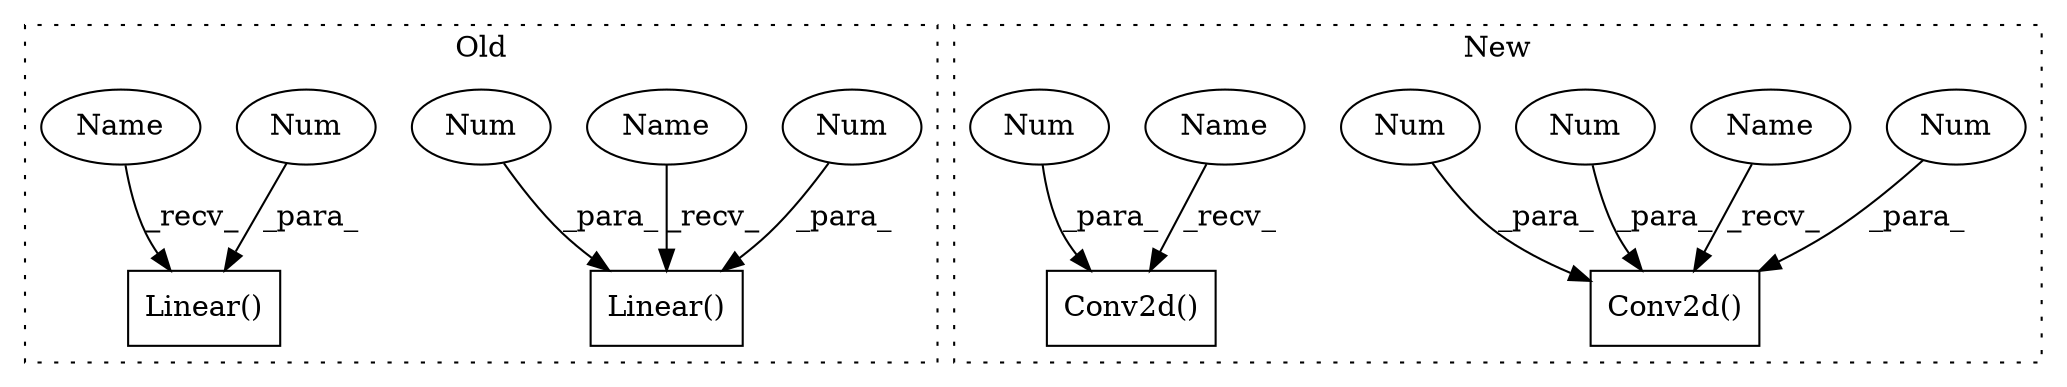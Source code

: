 digraph G {
subgraph cluster0 {
1 [label="Linear()" a="75" s="2413,2427" l="10,1" shape="box"];
3 [label="Num" a="76" s="2426" l="1" shape="ellipse"];
4 [label="Num" a="76" s="2423" l="1" shape="ellipse"];
5 [label="Linear()" a="75" s="2349,2363" l="10,1" shape="box"];
6 [label="Num" a="76" s="2359" l="1" shape="ellipse"];
14 [label="Name" a="87" s="2349" l="2" shape="ellipse"];
15 [label="Name" a="87" s="2413" l="2" shape="ellipse"];
label = "Old";
style="dotted";
}
subgraph cluster1 {
2 [label="Conv2d()" a="75" s="5125,5144" l="10,22" shape="box"];
7 [label="Num" a="76" s="5143" l="1" shape="ellipse"];
8 [label="Num" a="76" s="5135" l="2" shape="ellipse"];
9 [label="Conv2d()" a="75" s="5377,5395" l="10,22" shape="box"];
10 [label="Num" a="76" s="5139" l="2" shape="ellipse"];
11 [label="Num" a="76" s="5394" l="1" shape="ellipse"];
12 [label="Name" a="87" s="5125" l="2" shape="ellipse"];
13 [label="Name" a="87" s="5377" l="2" shape="ellipse"];
label = "New";
style="dotted";
}
3 -> 1 [label="_para_"];
4 -> 1 [label="_para_"];
6 -> 5 [label="_para_"];
7 -> 2 [label="_para_"];
8 -> 2 [label="_para_"];
10 -> 2 [label="_para_"];
11 -> 9 [label="_para_"];
12 -> 2 [label="_recv_"];
13 -> 9 [label="_recv_"];
14 -> 5 [label="_recv_"];
15 -> 1 [label="_recv_"];
}